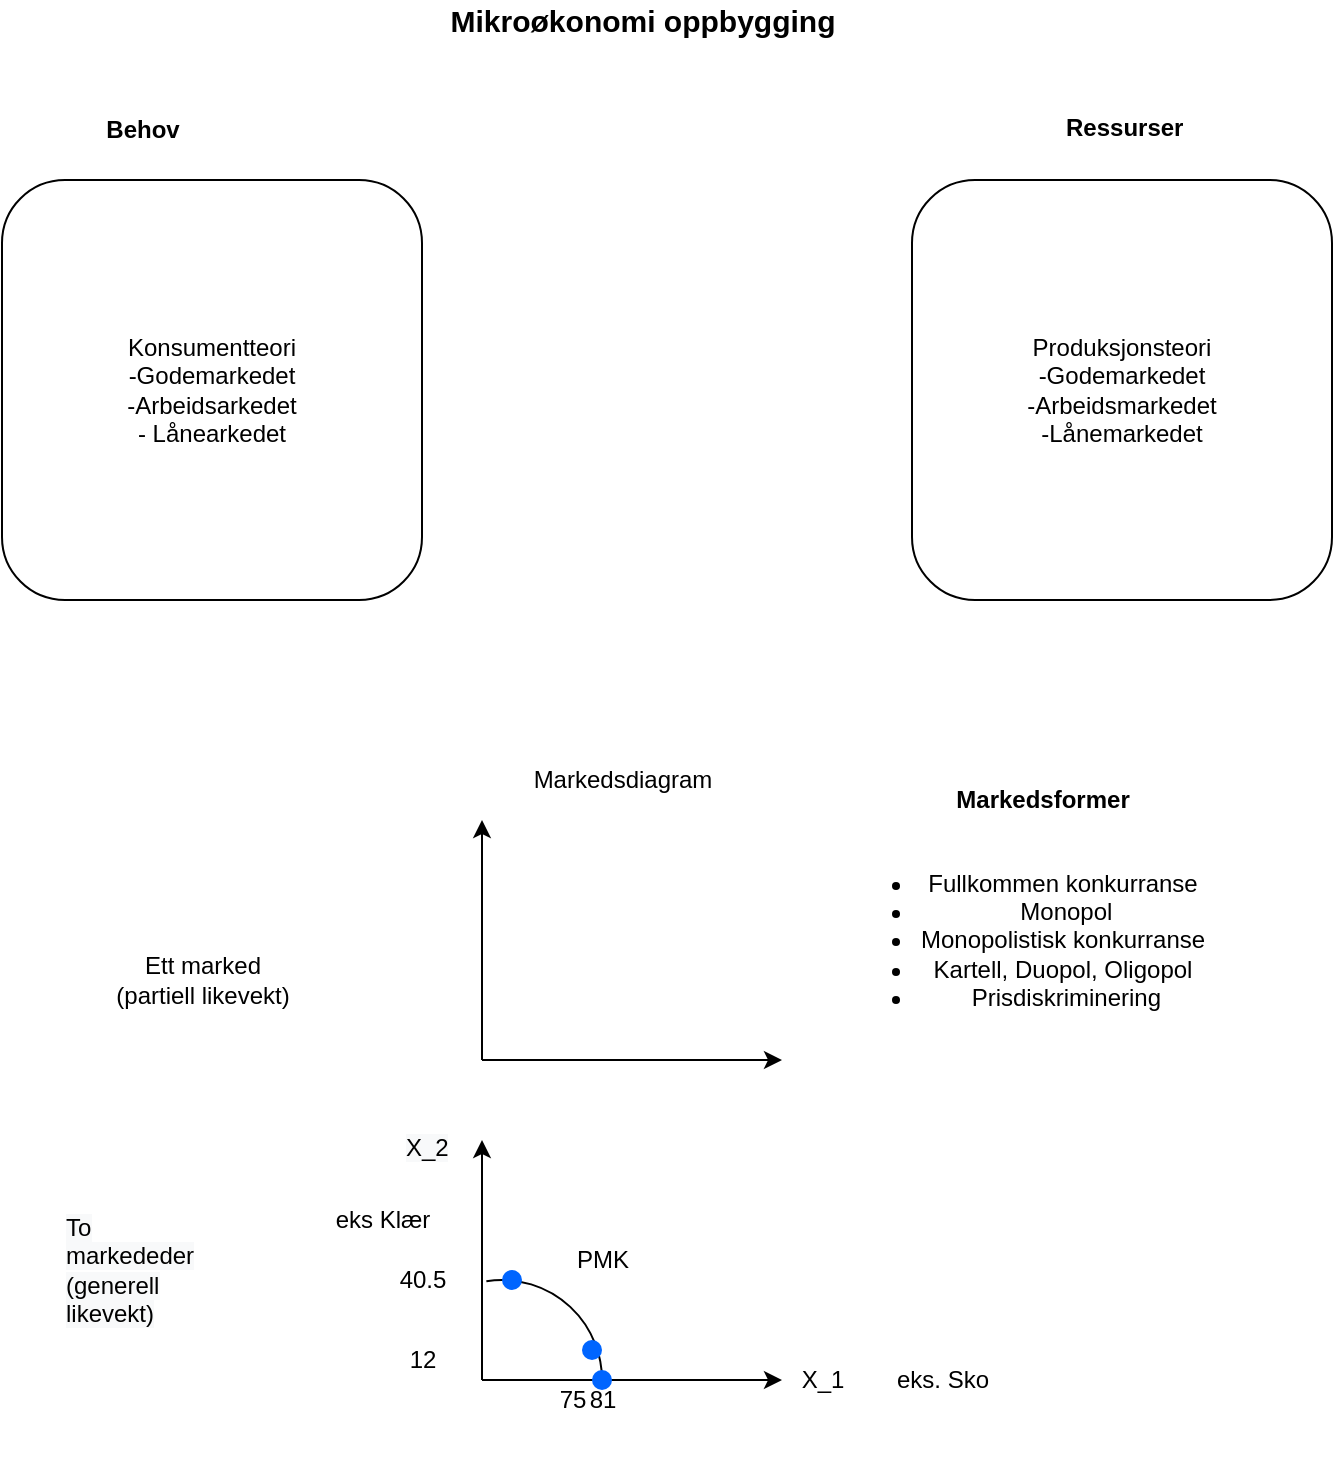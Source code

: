 <mxfile version="15.4.0" type="device"><diagram id="UaC9sKYSoofSCSLUNyeq" name="Page-1"><mxGraphModel dx="1422" dy="856" grid="1" gridSize="10" guides="1" tooltips="1" connect="1" arrows="1" fold="1" page="1" pageScale="1" pageWidth="827" pageHeight="1169" math="0" shadow="0"><root><mxCell id="0"/><mxCell id="1" parent="0"/><mxCell id="a_rR3JhyI1j8THqwhGgr-1" value="Konsumentteori&lt;br&gt;-Godemarkedet&lt;br&gt;-Arbeidsarkedet&lt;br&gt;- Lånearkedet" style="rounded=1;whiteSpace=wrap;html=1;" parent="1" vertex="1"><mxGeometry x="80" y="120" width="210" height="210" as="geometry"/></mxCell><mxCell id="a_rR3JhyI1j8THqwhGgr-2" value="Produksjonsteori&lt;br&gt;-Godemarkedet&lt;br&gt;-Arbeidsmarkedet&lt;br&gt;-Lånemarkedet" style="rounded=1;whiteSpace=wrap;html=1;" parent="1" vertex="1"><mxGeometry x="535" y="120" width="210" height="210" as="geometry"/></mxCell><mxCell id="a_rR3JhyI1j8THqwhGgr-3" value="&lt;b&gt;Behov&lt;/b&gt;" style="text;html=1;align=center;verticalAlign=middle;resizable=0;points=[];autosize=1;" parent="1" vertex="1"><mxGeometry x="125" y="85" width="50" height="20" as="geometry"/></mxCell><mxCell id="a_rR3JhyI1j8THqwhGgr-4" value="&lt;div style=&quot;text-align: center&quot;&gt;&lt;span&gt;&lt;font face=&quot;helvetica&quot;&gt;&lt;b&gt;Ressurser&lt;/b&gt;&lt;/font&gt;&lt;/span&gt;&lt;/div&gt;" style="text;whiteSpace=wrap;html=1;" parent="1" vertex="1"><mxGeometry x="610" y="80" width="60" height="30" as="geometry"/></mxCell><mxCell id="a_rR3JhyI1j8THqwhGgr-5" value="Ett marked&lt;br&gt;(partiell likevekt)" style="text;html=1;align=center;verticalAlign=middle;resizable=0;points=[];autosize=1;" parent="1" vertex="1"><mxGeometry x="130" y="505" width="100" height="30" as="geometry"/></mxCell><mxCell id="a_rR3JhyI1j8THqwhGgr-10" value="" style="endArrow=classic;html=1;" parent="1" edge="1"><mxGeometry width="50" height="50" relative="1" as="geometry"><mxPoint x="320" y="720" as="sourcePoint"/><mxPoint x="320" y="600" as="targetPoint"/></mxGeometry></mxCell><mxCell id="a_rR3JhyI1j8THqwhGgr-11" value="" style="endArrow=classic;html=1;" parent="1" edge="1"><mxGeometry width="50" height="50" relative="1" as="geometry"><mxPoint x="320" y="720" as="sourcePoint"/><mxPoint x="470" y="720" as="targetPoint"/></mxGeometry></mxCell><mxCell id="a_rR3JhyI1j8THqwhGgr-12" value="" style="endArrow=classic;html=1;" parent="1" edge="1"><mxGeometry width="50" height="50" relative="1" as="geometry"><mxPoint x="320" y="560" as="sourcePoint"/><mxPoint x="320" y="440" as="targetPoint"/></mxGeometry></mxCell><mxCell id="a_rR3JhyI1j8THqwhGgr-13" value="" style="endArrow=classic;html=1;" parent="1" edge="1"><mxGeometry width="50" height="50" relative="1" as="geometry"><mxPoint x="320" y="560" as="sourcePoint"/><mxPoint x="470" y="560" as="targetPoint"/></mxGeometry></mxCell><mxCell id="a_rR3JhyI1j8THqwhGgr-14" value="&lt;span style=&quot;color: rgb(0 , 0 , 0) ; font-family: &amp;#34;helvetica&amp;#34; ; font-size: 12px ; font-style: normal ; font-weight: 400 ; letter-spacing: normal ; text-align: center ; text-indent: 0px ; text-transform: none ; word-spacing: 0px ; background-color: rgb(248 , 249 , 250) ; display: inline ; float: none&quot;&gt;To markededer (generell likevekt)&lt;/span&gt;" style="text;whiteSpace=wrap;html=1;" parent="1" vertex="1"><mxGeometry x="110" y="630" width="80" height="30" as="geometry"/></mxCell><mxCell id="a_rR3JhyI1j8THqwhGgr-21" value="&lt;b&gt;Markedsformer&lt;/b&gt;" style="text;html=1;align=center;verticalAlign=middle;resizable=0;points=[];autosize=1;" parent="1" vertex="1"><mxGeometry x="550" y="420" width="100" height="20" as="geometry"/></mxCell><mxCell id="a_rR3JhyI1j8THqwhGgr-22" value="&lt;ul&gt;&lt;li&gt;Fullkommen konkurranse&lt;/li&gt;&lt;li&gt;&lt;b&gt;&amp;nbsp;&lt;/b&gt;Monopol&lt;/li&gt;&lt;li&gt;Monopolistisk konkurranse&lt;/li&gt;&lt;li&gt;Kartell, Duopol, Oligopol&lt;/li&gt;&lt;li&gt;&amp;nbsp;Prisdiskriminering&lt;/li&gt;&lt;/ul&gt;" style="text;html=1;align=center;verticalAlign=middle;resizable=0;points=[];autosize=1;" parent="1" vertex="1"><mxGeometry x="490" y="450" width="200" height="100" as="geometry"/></mxCell><mxCell id="a_rR3JhyI1j8THqwhGgr-28" value="Markedsdiagram" style="text;html=1;align=center;verticalAlign=middle;resizable=0;points=[];autosize=1;" parent="1" vertex="1"><mxGeometry x="340" y="410" width="100" height="20" as="geometry"/></mxCell><mxCell id="a_rR3JhyI1j8THqwhGgr-29" value="" style="verticalLabelPosition=bottom;verticalAlign=top;html=1;shape=mxgraph.basic.arc;startAngle=0.975;endAngle=0.264;" parent="1" vertex="1"><mxGeometry x="280" y="670" width="100" height="100" as="geometry"/></mxCell><mxCell id="a_rR3JhyI1j8THqwhGgr-30" value="PMK" style="text;html=1;align=center;verticalAlign=middle;resizable=0;points=[];autosize=1;" parent="1" vertex="1"><mxGeometry x="360" y="650" width="40" height="20" as="geometry"/></mxCell><mxCell id="CCestM9y5NQriPeMEOW7-3" value="&lt;b&gt;&lt;font style=&quot;font-size: 15px&quot;&gt;Mikroøkonomi oppbygging&lt;/font&gt;&lt;/b&gt;" style="text;html=1;align=center;verticalAlign=middle;resizable=0;points=[];autosize=1;" parent="1" vertex="1"><mxGeometry x="295" y="30" width="210" height="20" as="geometry"/></mxCell><mxCell id="gtyvZqB3vek_xHhokAtC-1" value="X_1" style="text;html=1;align=center;verticalAlign=middle;resizable=0;points=[];autosize=1;" parent="1" vertex="1"><mxGeometry x="470" y="710" width="40" height="20" as="geometry"/></mxCell><mxCell id="gtyvZqB3vek_xHhokAtC-2" value="&lt;span style=&quot;color: rgb(0 , 0 , 0) ; font-family: &amp;#34;helvetica&amp;#34; ; font-size: 12px ; font-style: normal ; font-weight: 400 ; letter-spacing: normal ; text-align: center ; text-indent: 0px ; text-transform: none ; word-spacing: 0px ; background-color: rgb(248 , 249 , 250) ; display: inline ; float: none&quot;&gt;X_2&lt;/span&gt;" style="text;whiteSpace=wrap;html=1;" parent="1" vertex="1"><mxGeometry x="280" y="590" width="50" height="30" as="geometry"/></mxCell><mxCell id="gtyvZqB3vek_xHhokAtC-5" value="81" style="text;html=1;align=center;verticalAlign=middle;resizable=0;points=[];autosize=1;" parent="1" vertex="1"><mxGeometry x="365" y="720" width="30" height="20" as="geometry"/></mxCell><mxCell id="gtyvZqB3vek_xHhokAtC-6" value="eks. Sko" style="text;html=1;align=center;verticalAlign=middle;resizable=0;points=[];autosize=1;" parent="1" vertex="1"><mxGeometry x="520" y="710" width="60" height="20" as="geometry"/></mxCell><mxCell id="gtyvZqB3vek_xHhokAtC-7" value="eks Klær" style="text;html=1;align=center;verticalAlign=middle;resizable=0;points=[];autosize=1;" parent="1" vertex="1"><mxGeometry x="240" y="630" width="60" height="20" as="geometry"/></mxCell><mxCell id="gtyvZqB3vek_xHhokAtC-8" value="40.5" style="text;html=1;align=center;verticalAlign=middle;resizable=0;points=[];autosize=1;" parent="1" vertex="1"><mxGeometry x="270" y="660" width="40" height="20" as="geometry"/></mxCell><mxCell id="gtyvZqB3vek_xHhokAtC-12" value="75" style="text;html=1;align=center;verticalAlign=middle;resizable=0;points=[];autosize=1;" parent="1" vertex="1"><mxGeometry x="350" y="720" width="30" height="20" as="geometry"/></mxCell><mxCell id="gtyvZqB3vek_xHhokAtC-13" value="12" style="text;html=1;align=center;verticalAlign=middle;resizable=0;points=[];autosize=1;" parent="1" vertex="1"><mxGeometry x="275" y="700" width="30" height="20" as="geometry"/></mxCell><mxCell id="gtyvZqB3vek_xHhokAtC-14" value="" style="shape=ellipse;fillColor=#0065FF;strokeColor=none;html=1" parent="1" vertex="1"><mxGeometry x="370" y="700" width="10" height="10" as="geometry"/></mxCell><mxCell id="gtyvZqB3vek_xHhokAtC-18" value="" style="shape=ellipse;fillColor=#0065FF;strokeColor=none;html=1" parent="1" vertex="1"><mxGeometry x="375" y="715" width="10" height="10" as="geometry"/></mxCell><mxCell id="gtyvZqB3vek_xHhokAtC-21" value="" style="shape=ellipse;fillColor=#0065FF;strokeColor=none;html=1" parent="1" vertex="1"><mxGeometry x="330" y="665" width="10" height="10" as="geometry"/></mxCell></root></mxGraphModel></diagram></mxfile>